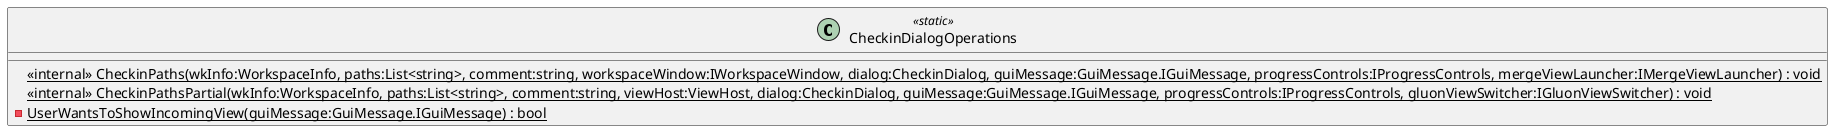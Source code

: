 @startuml
class CheckinDialogOperations <<static>> {
    <<internal>> {static} CheckinPaths(wkInfo:WorkspaceInfo, paths:List<string>, comment:string, workspaceWindow:IWorkspaceWindow, dialog:CheckinDialog, guiMessage:GuiMessage.IGuiMessage, progressControls:IProgressControls, mergeViewLauncher:IMergeViewLauncher) : void
    <<internal>> {static} CheckinPathsPartial(wkInfo:WorkspaceInfo, paths:List<string>, comment:string, viewHost:ViewHost, dialog:CheckinDialog, guiMessage:GuiMessage.IGuiMessage, progressControls:IProgressControls, gluonViewSwitcher:IGluonViewSwitcher) : void
    {static} - UserWantsToShowIncomingView(guiMessage:GuiMessage.IGuiMessage) : bool
}
@enduml
